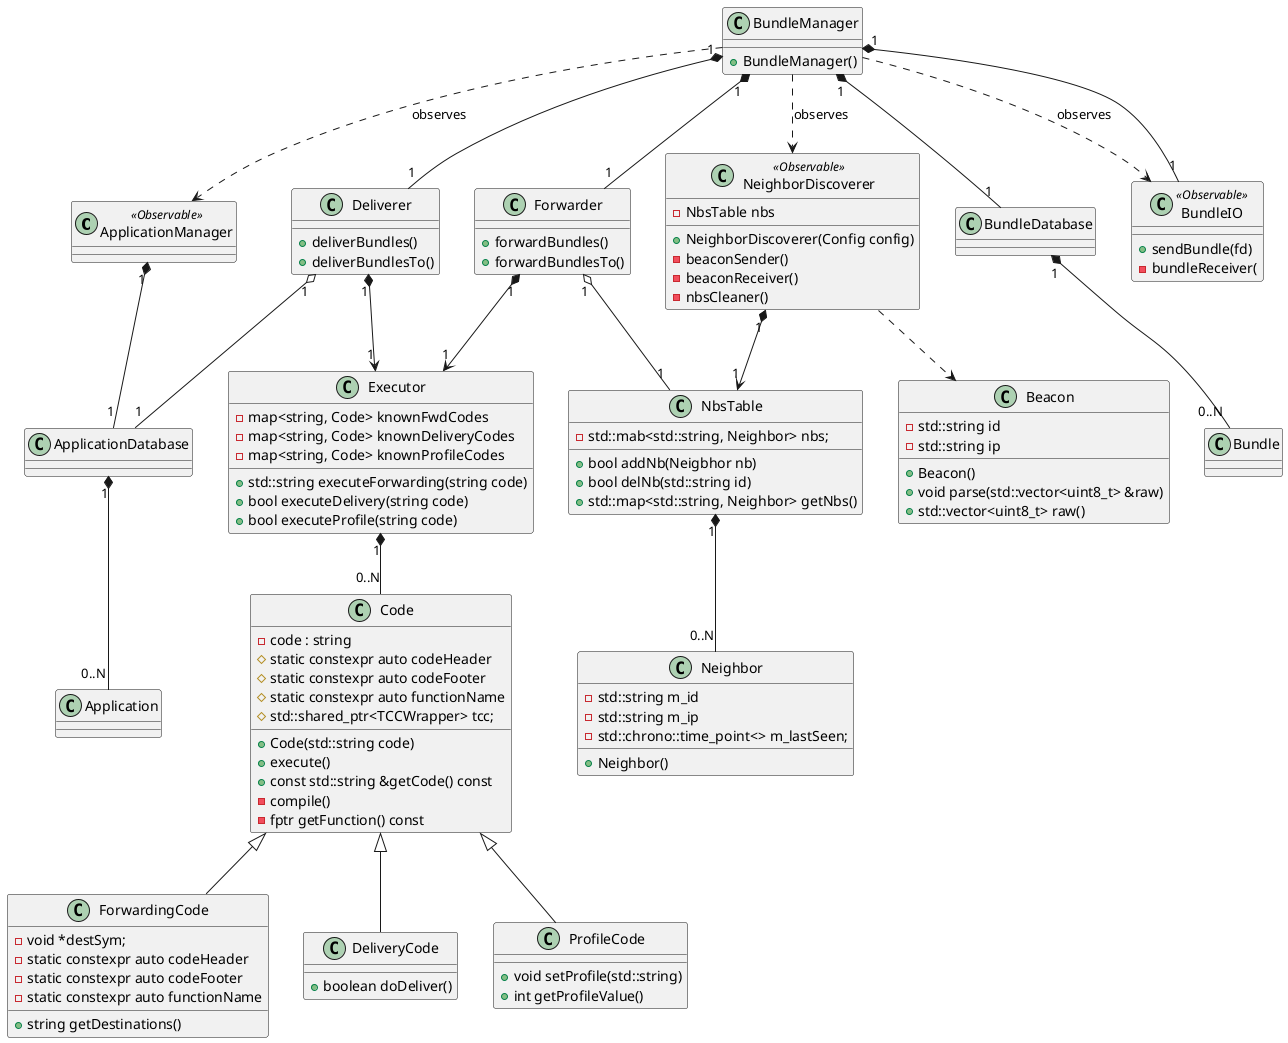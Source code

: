 @startuml

''' Simple observer patter '''

'class Observable {
'    - std::map<Event, std::vector<std::function<void()>>>
'    + registerObserver();
'    + notify()
'}

''' End Simple observer pattern '''



'''' ApplicationManager ''''

class ApplicationManager <<Observable>> {

}

ApplicationManager "1" *-- "1" ApplicationDatabase

class ApplicationDatabase {

}

ApplicationDatabase "1" *-- "0..N" Application

'''' End applicationManager ''''



'''' Executor ''''

class Executor {
    - map<string, Code> knownFwdCodes
    - map<string, Code> knownDeliveryCodes
    - map<string, Code> knownProfileCodes
    + std::string executeForwarding(string code)
    + bool executeDelivery(string code)
    + bool executeProfile(string code)
}

class Code {
    + Code(std::string code)
    + execute()
    + const std::string &getCode() const
    - compile()
    - fptr getFunction() const
    - code : string
    # static constexpr auto codeHeader
    # static constexpr auto codeFooter
    # static constexpr auto functionName
    # std::shared_ptr<TCCWrapper> tcc;
}

class ForwardingCode {
    + string getDestinations()
    - void *destSym;
    - static constexpr auto codeHeader
    - static constexpr auto codeFooter
    - static constexpr auto functionName
}

class DeliveryCode {
    + boolean doDeliver()
}

class ProfileCode {
    + void setProfile(std::string)
    + int getProfileValue()
}

Executor "1" *-- "0..N" Code

Code <|-- ForwardingCode
Code <|-- DeliveryCode
Code <|-- ProfileCode

''''' End executor ''''


''''' NeighborDiscoverer  ''''
class Neighbor {
    + Neighbor()
    - std::string m_id
    - std::string m_ip
    - std::chrono::time_point<> m_lastSeen;
}

class NbsTable {
    - std::mab<std::string, Neighbor> nbs;
    + bool addNb(Neigbhor nb)
    + bool delNb(std::string id)
    + std::map<std::string, Neighbor> getNbs()
}

NbsTable "1" *-- "0..N" Neighbor

class NeighborDiscoverer <<Observable>> {
    + NeighborDiscoverer(Config config)
    - NbsTable nbs
    - beaconSender()
    - beaconReceiver()
    - nbsCleaner()
}

NeighborDiscoverer "1" *--> "1" NbsTable
' NeighborDiscoverer ..> Neighbor

class Beacon {
    + Beacon()
    - std::string id
    - std::string ip
    + void parse(std::vector<uint8_t> &raw)
    + std::vector<uint8_t> raw()
}

' NeighborDiscoverer ..> Executor
NeighborDiscoverer ..> Beacon

''''' End NeighborDiscoverer ''''



'''' BundleManager ''''

class BundleDatabase {
}

BundleDatabase "1" *-- "0..N" Bundle

class BundleIO <<Observable>> {
    + sendBundle(fd)
    - bundleReceiver(
}

' BundleIO ..> Bundle
' BundleIO o-- BundleDatabase

class Deliverer {
    + deliverBundles()
    + deliverBundlesTo()
}

' Deliverer ..> Application
Deliverer "1" o-- "1" ApplicationDatabase
Deliverer "1" *--> "1" Executor

class Forwarder {
    + forwardBundles()
    + forwardBundlesTo()
}

' Forwarder ..> Neighbor
Forwarder "1" o-- "1" NbsTable
Forwarder "1" *--> "1" Executor

class BundleManager {
 + BundleManager()
}

BundleManager ..> NeighborDiscoverer : observes
BundleManager ..> ApplicationManager : observes
BundleManager ..> BundleIO : observes

BundleManager "1" *-- "1" BundleIO
BundleManager "1" *-- "1" BundleDatabase

BundleManager "1" *-- "1" Deliverer
BundleManager "1" *-- "1" Forwarder

'''' End BundleManager ''''

@enduml
